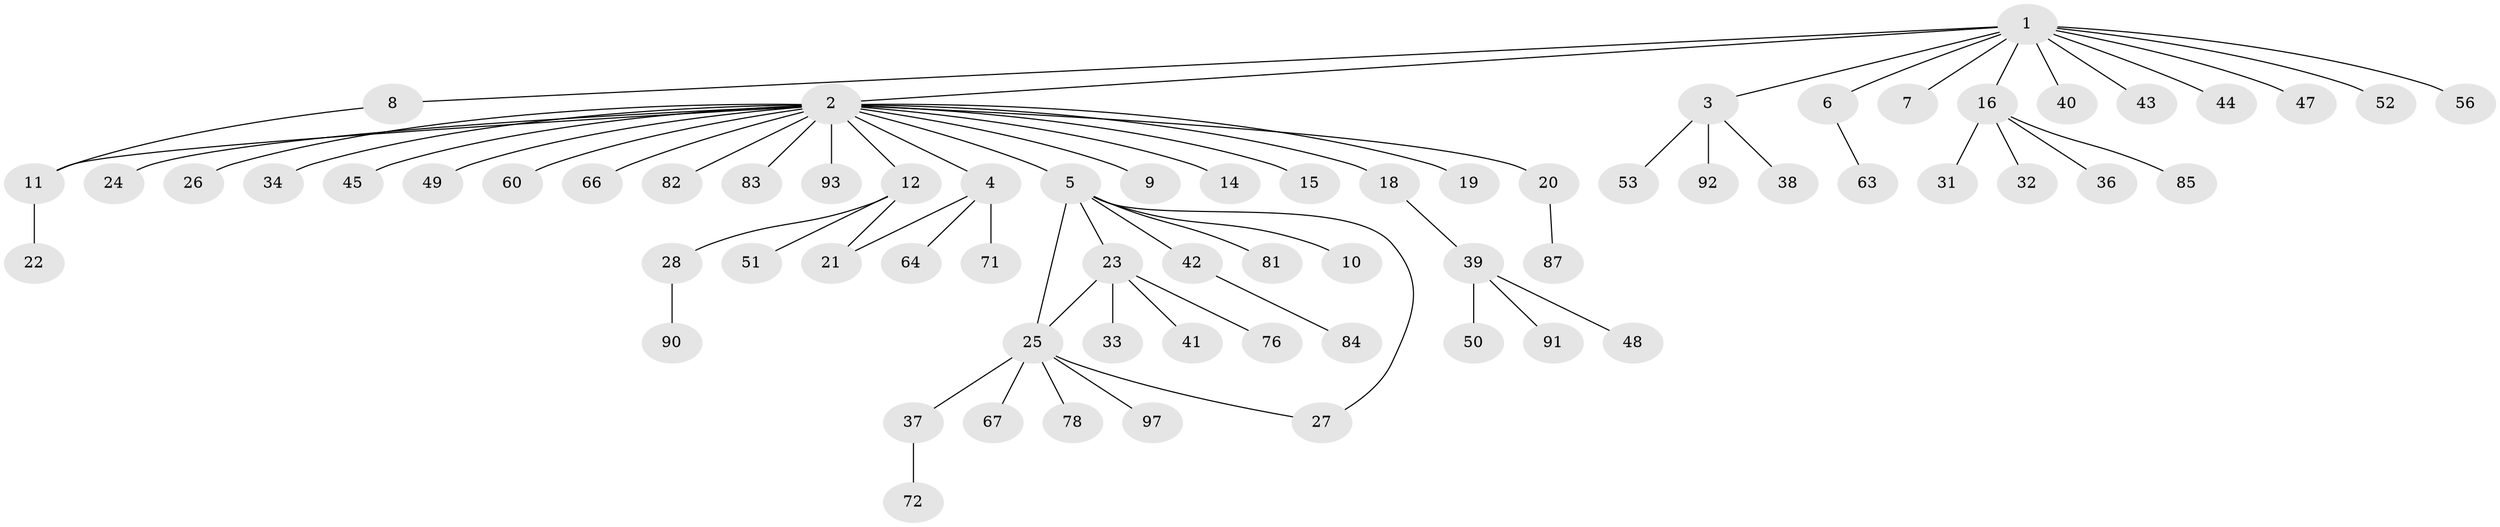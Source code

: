 // original degree distribution, {12: 0.01020408163265306, 21: 0.01020408163265306, 4: 0.061224489795918366, 5: 0.05102040816326531, 7: 0.02040816326530612, 2: 0.17346938775510204, 1: 0.6326530612244898, 3: 0.04081632653061224}
// Generated by graph-tools (version 1.1) at 2025/18/03/04/25 18:18:20]
// undirected, 68 vertices, 71 edges
graph export_dot {
graph [start="1"]
  node [color=gray90,style=filled];
  1;
  2;
  3;
  4;
  5;
  6;
  7;
  8 [super="+98+13"];
  9;
  10 [super="+61"];
  11;
  12 [super="+54+58+30+17"];
  14;
  15;
  16;
  18;
  19;
  20;
  21 [super="+75+89+59"];
  22;
  23;
  24;
  25;
  26;
  27 [super="+35"];
  28;
  31 [super="+69"];
  32;
  33 [super="+70+57+95"];
  34 [super="+74"];
  36;
  37;
  38;
  39;
  40;
  41;
  42;
  43;
  44;
  45;
  47;
  48;
  49;
  50;
  51;
  52 [super="+65+55"];
  53;
  56;
  60;
  63;
  64;
  66;
  67;
  71;
  72;
  76;
  78 [super="+80"];
  81 [super="+88"];
  82;
  83;
  84;
  85;
  87;
  90;
  91;
  92;
  93;
  97;
  1 -- 2;
  1 -- 3;
  1 -- 6;
  1 -- 7;
  1 -- 8;
  1 -- 16;
  1 -- 40;
  1 -- 43;
  1 -- 44;
  1 -- 47;
  1 -- 52;
  1 -- 56;
  2 -- 4;
  2 -- 5;
  2 -- 9;
  2 -- 11;
  2 -- 12;
  2 -- 14;
  2 -- 15;
  2 -- 18;
  2 -- 19;
  2 -- 20;
  2 -- 24;
  2 -- 26;
  2 -- 34;
  2 -- 45;
  2 -- 49;
  2 -- 60;
  2 -- 66;
  2 -- 82;
  2 -- 83;
  2 -- 93;
  3 -- 38;
  3 -- 53;
  3 -- 92;
  4 -- 21 [weight=2];
  4 -- 64;
  4 -- 71;
  5 -- 10;
  5 -- 23;
  5 -- 25;
  5 -- 42;
  5 -- 81;
  5 -- 27;
  6 -- 63;
  8 -- 11;
  11 -- 22;
  12 -- 51;
  12 -- 21;
  12 -- 28;
  16 -- 31;
  16 -- 32;
  16 -- 36;
  16 -- 85;
  18 -- 39;
  20 -- 87;
  23 -- 25;
  23 -- 33;
  23 -- 41;
  23 -- 76;
  25 -- 27;
  25 -- 37;
  25 -- 67;
  25 -- 78;
  25 -- 97;
  28 -- 90;
  37 -- 72;
  39 -- 48;
  39 -- 50;
  39 -- 91;
  42 -- 84;
}
